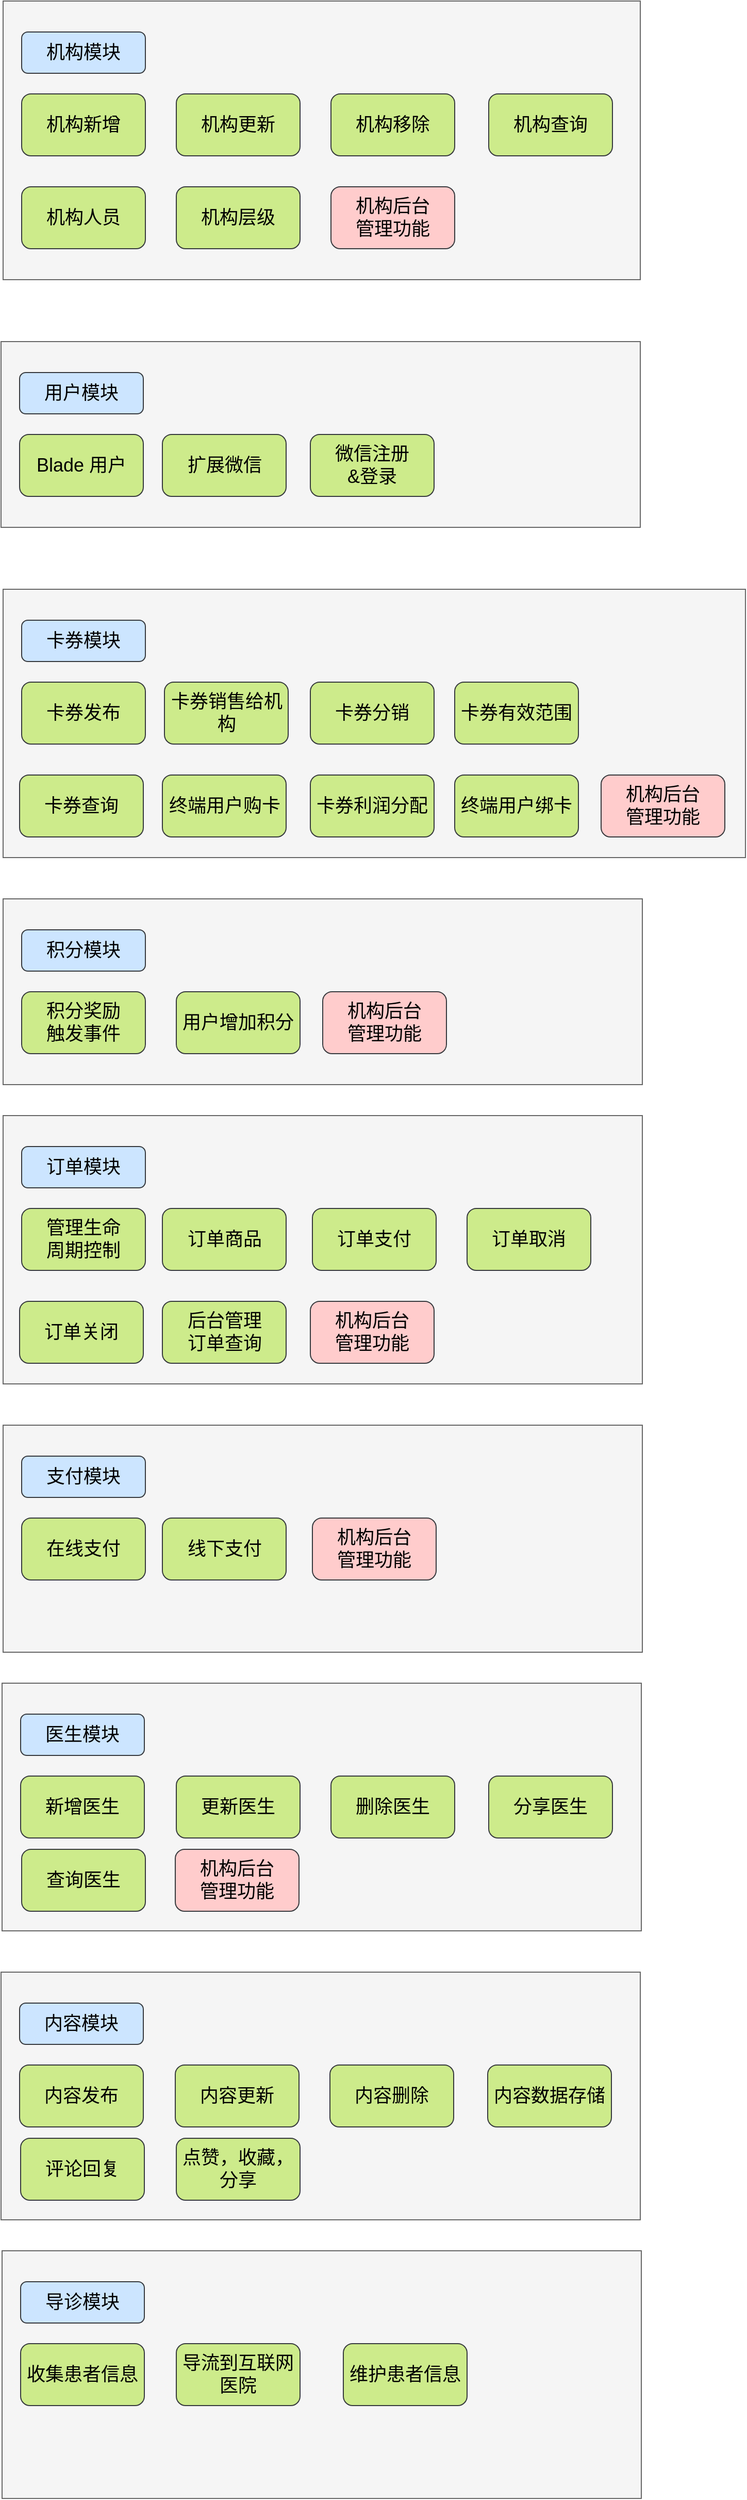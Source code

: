 <mxfile version="20.6.0" type="github">
  <diagram id="eNkfV0XAbYjv7dDU_iYc" name="第 1 页">
    <mxGraphModel dx="1835" dy="1053" grid="1" gridSize="10" guides="1" tooltips="1" connect="1" arrows="1" fold="1" page="1" pageScale="1" pageWidth="413" pageHeight="291" math="0" shadow="0">
      <root>
        <mxCell id="0" />
        <mxCell id="1" parent="0" />
        <mxCell id="SsoEdK-T8yu-xdgHH_tw-1" value="" style="rounded=0;whiteSpace=wrap;html=1;fillColor=#f5f5f5;fontColor=#333333;strokeColor=#666666;" vertex="1" parent="1">
          <mxGeometry x="-70" y="-190" width="618" height="270" as="geometry" />
        </mxCell>
        <mxCell id="SsoEdK-T8yu-xdgHH_tw-2" value="&lt;font style=&quot;font-size: 18px;&quot;&gt;机构新增&lt;/font&gt;" style="rounded=1;whiteSpace=wrap;html=1;fillColor=#cdeb8b;strokeColor=#36393d;" vertex="1" parent="1">
          <mxGeometry x="-52" y="-100" width="120" height="60" as="geometry" />
        </mxCell>
        <mxCell id="SsoEdK-T8yu-xdgHH_tw-3" value="&lt;font style=&quot;font-size: 18px;&quot;&gt;机构更新&lt;/font&gt;" style="rounded=1;whiteSpace=wrap;html=1;fillColor=#cdeb8b;strokeColor=#36393d;" vertex="1" parent="1">
          <mxGeometry x="98" y="-100" width="120" height="60" as="geometry" />
        </mxCell>
        <mxCell id="SsoEdK-T8yu-xdgHH_tw-4" value="&lt;font style=&quot;font-size: 18px;&quot;&gt;机构移除&lt;/font&gt;" style="rounded=1;whiteSpace=wrap;html=1;fillColor=#cdeb8b;strokeColor=#36393d;" vertex="1" parent="1">
          <mxGeometry x="248" y="-100" width="120" height="60" as="geometry" />
        </mxCell>
        <mxCell id="SsoEdK-T8yu-xdgHH_tw-5" value="&lt;font style=&quot;font-size: 18px;&quot;&gt;机构查询&lt;/font&gt;" style="rounded=1;whiteSpace=wrap;html=1;fillColor=#cdeb8b;strokeColor=#36393d;" vertex="1" parent="1">
          <mxGeometry x="401" y="-100" width="120" height="60" as="geometry" />
        </mxCell>
        <mxCell id="SsoEdK-T8yu-xdgHH_tw-6" value="&lt;font style=&quot;font-size: 18px;&quot;&gt;机构层级&lt;/font&gt;" style="rounded=1;whiteSpace=wrap;html=1;fillColor=#cdeb8b;strokeColor=#36393d;" vertex="1" parent="1">
          <mxGeometry x="98" y="-10" width="120" height="60" as="geometry" />
        </mxCell>
        <mxCell id="SsoEdK-T8yu-xdgHH_tw-7" value="&lt;font style=&quot;font-size: 18px;&quot;&gt;机构人员&lt;/font&gt;" style="rounded=1;whiteSpace=wrap;html=1;fillColor=#cdeb8b;strokeColor=#36393d;" vertex="1" parent="1">
          <mxGeometry x="-52" y="-10" width="120" height="60" as="geometry" />
        </mxCell>
        <mxCell id="SsoEdK-T8yu-xdgHH_tw-8" value="&lt;font style=&quot;font-size: 18px;&quot;&gt;机构模块&lt;/font&gt;" style="rounded=1;whiteSpace=wrap;html=1;fillColor=#cce5ff;strokeColor=#36393d;" vertex="1" parent="1">
          <mxGeometry x="-52" y="-160" width="120" height="40" as="geometry" />
        </mxCell>
        <mxCell id="SsoEdK-T8yu-xdgHH_tw-9" value="&lt;font style=&quot;font-size: 18px;&quot;&gt;机构后台&lt;br&gt;管理功能&lt;/font&gt;" style="rounded=1;whiteSpace=wrap;html=1;fillColor=#ffcccc;strokeColor=#36393d;" vertex="1" parent="1">
          <mxGeometry x="248" y="-10" width="120" height="60" as="geometry" />
        </mxCell>
        <mxCell id="SsoEdK-T8yu-xdgHH_tw-10" value="" style="rounded=0;whiteSpace=wrap;html=1;fillColor=#f5f5f5;fontColor=#333333;strokeColor=#666666;" vertex="1" parent="1">
          <mxGeometry x="-72" y="140" width="620" height="180" as="geometry" />
        </mxCell>
        <mxCell id="SsoEdK-T8yu-xdgHH_tw-11" value="&lt;span style=&quot;font-size: 18px;&quot;&gt;Blade 用户&lt;/span&gt;" style="rounded=1;whiteSpace=wrap;html=1;fillColor=#cdeb8b;strokeColor=#36393d;" vertex="1" parent="1">
          <mxGeometry x="-54" y="230" width="120" height="60" as="geometry" />
        </mxCell>
        <mxCell id="SsoEdK-T8yu-xdgHH_tw-12" value="&lt;font style=&quot;font-size: 18px;&quot;&gt;微信注册&lt;br&gt;&amp;amp;登录&lt;/font&gt;" style="rounded=1;whiteSpace=wrap;html=1;fillColor=#cdeb8b;strokeColor=#36393d;" vertex="1" parent="1">
          <mxGeometry x="228" y="230" width="120" height="60" as="geometry" />
        </mxCell>
        <mxCell id="SsoEdK-T8yu-xdgHH_tw-17" value="&lt;font style=&quot;font-size: 18px;&quot;&gt;用户模块&lt;/font&gt;" style="rounded=1;whiteSpace=wrap;html=1;fillColor=#cce5ff;strokeColor=#36393d;" vertex="1" parent="1">
          <mxGeometry x="-54" y="170" width="120" height="40" as="geometry" />
        </mxCell>
        <mxCell id="SsoEdK-T8yu-xdgHH_tw-21" value="&lt;span style=&quot;font-size: 18px;&quot;&gt;扩展微信&lt;/span&gt;" style="rounded=1;whiteSpace=wrap;html=1;fillColor=#cdeb8b;strokeColor=#36393d;" vertex="1" parent="1">
          <mxGeometry x="84.5" y="230" width="120" height="60" as="geometry" />
        </mxCell>
        <mxCell id="SsoEdK-T8yu-xdgHH_tw-23" value="" style="rounded=0;whiteSpace=wrap;html=1;fillColor=#f5f5f5;fontColor=#333333;strokeColor=#666666;" vertex="1" parent="1">
          <mxGeometry x="-70" y="380" width="720" height="260" as="geometry" />
        </mxCell>
        <mxCell id="SsoEdK-T8yu-xdgHH_tw-24" value="&lt;span style=&quot;font-size: 18px;&quot;&gt;卡券发布&lt;/span&gt;" style="rounded=1;whiteSpace=wrap;html=1;fillColor=#cdeb8b;strokeColor=#36393d;" vertex="1" parent="1">
          <mxGeometry x="-52" y="470" width="120" height="60" as="geometry" />
        </mxCell>
        <mxCell id="SsoEdK-T8yu-xdgHH_tw-25" value="&lt;span style=&quot;font-size: 18px;&quot;&gt;卡券销售给机构&lt;/span&gt;" style="rounded=1;whiteSpace=wrap;html=1;fillColor=#cdeb8b;strokeColor=#36393d;" vertex="1" parent="1">
          <mxGeometry x="86.5" y="470" width="120" height="60" as="geometry" />
        </mxCell>
        <mxCell id="SsoEdK-T8yu-xdgHH_tw-26" value="&lt;font style=&quot;font-size: 18px;&quot;&gt;卡券模块&lt;/font&gt;" style="rounded=1;whiteSpace=wrap;html=1;fillColor=#cce5ff;strokeColor=#36393d;" vertex="1" parent="1">
          <mxGeometry x="-52" y="410" width="120" height="40" as="geometry" />
        </mxCell>
        <mxCell id="SsoEdK-T8yu-xdgHH_tw-27" value="&lt;span style=&quot;font-size: 18px;&quot;&gt;卡券分销&lt;/span&gt;" style="rounded=1;whiteSpace=wrap;html=1;fillColor=#cdeb8b;strokeColor=#36393d;" vertex="1" parent="1">
          <mxGeometry x="228" y="470" width="120" height="60" as="geometry" />
        </mxCell>
        <mxCell id="SsoEdK-T8yu-xdgHH_tw-28" value="&lt;span style=&quot;font-size: 18px;&quot;&gt;卡券有效范围&lt;/span&gt;" style="rounded=1;whiteSpace=wrap;html=1;fillColor=#cdeb8b;strokeColor=#36393d;" vertex="1" parent="1">
          <mxGeometry x="368" y="470" width="120" height="60" as="geometry" />
        </mxCell>
        <mxCell id="SsoEdK-T8yu-xdgHH_tw-29" value="&lt;span style=&quot;font-size: 18px;&quot;&gt;卡券查询&lt;/span&gt;" style="rounded=1;whiteSpace=wrap;html=1;fillColor=#cdeb8b;strokeColor=#36393d;" vertex="1" parent="1">
          <mxGeometry x="-54" y="560" width="120" height="60" as="geometry" />
        </mxCell>
        <mxCell id="SsoEdK-T8yu-xdgHH_tw-30" value="&lt;span style=&quot;font-size: 18px;&quot;&gt;终端用户购卡&lt;/span&gt;" style="rounded=1;whiteSpace=wrap;html=1;fillColor=#cdeb8b;strokeColor=#36393d;" vertex="1" parent="1">
          <mxGeometry x="84.5" y="560" width="120" height="60" as="geometry" />
        </mxCell>
        <mxCell id="SsoEdK-T8yu-xdgHH_tw-31" value="&lt;span style=&quot;font-size: 18px;&quot;&gt;卡券利润分配&lt;/span&gt;" style="rounded=1;whiteSpace=wrap;html=1;fillColor=#cdeb8b;strokeColor=#36393d;" vertex="1" parent="1">
          <mxGeometry x="228" y="560" width="120" height="60" as="geometry" />
        </mxCell>
        <mxCell id="SsoEdK-T8yu-xdgHH_tw-32" value="&lt;span style=&quot;font-size: 18px;&quot;&gt;终端用户绑卡&lt;/span&gt;" style="rounded=1;whiteSpace=wrap;html=1;fillColor=#cdeb8b;strokeColor=#36393d;" vertex="1" parent="1">
          <mxGeometry x="368" y="560" width="120" height="60" as="geometry" />
        </mxCell>
        <mxCell id="SsoEdK-T8yu-xdgHH_tw-33" value="" style="rounded=0;whiteSpace=wrap;html=1;fillColor=#f5f5f5;fontColor=#333333;strokeColor=#666666;" vertex="1" parent="1">
          <mxGeometry x="-70" y="680" width="620" height="180" as="geometry" />
        </mxCell>
        <mxCell id="SsoEdK-T8yu-xdgHH_tw-34" value="&lt;span style=&quot;font-size: 18px;&quot;&gt;积分奖励&lt;br&gt;触发事件&lt;/span&gt;" style="rounded=1;whiteSpace=wrap;html=1;fillColor=#cdeb8b;strokeColor=#36393d;" vertex="1" parent="1">
          <mxGeometry x="-52" y="770" width="120" height="60" as="geometry" />
        </mxCell>
        <mxCell id="SsoEdK-T8yu-xdgHH_tw-36" value="&lt;font style=&quot;font-size: 18px;&quot;&gt;积分模块&lt;/font&gt;" style="rounded=1;whiteSpace=wrap;html=1;fillColor=#cce5ff;strokeColor=#36393d;" vertex="1" parent="1">
          <mxGeometry x="-52" y="710" width="120" height="40" as="geometry" />
        </mxCell>
        <mxCell id="SsoEdK-T8yu-xdgHH_tw-42" value="&lt;span style=&quot;font-size: 18px;&quot;&gt;用户增加积分&lt;/span&gt;" style="rounded=1;whiteSpace=wrap;html=1;fillColor=#cdeb8b;strokeColor=#36393d;" vertex="1" parent="1">
          <mxGeometry x="98" y="770" width="120" height="60" as="geometry" />
        </mxCell>
        <mxCell id="SsoEdK-T8yu-xdgHH_tw-43" value="" style="rounded=0;whiteSpace=wrap;html=1;fillColor=#f5f5f5;fontColor=#333333;strokeColor=#666666;" vertex="1" parent="1">
          <mxGeometry x="-70" y="890" width="620" height="260" as="geometry" />
        </mxCell>
        <mxCell id="SsoEdK-T8yu-xdgHH_tw-44" value="&lt;span style=&quot;font-size: 18px;&quot;&gt;管理生命&lt;br&gt;周期控制&lt;/span&gt;" style="rounded=1;whiteSpace=wrap;html=1;fillColor=#cdeb8b;strokeColor=#36393d;" vertex="1" parent="1">
          <mxGeometry x="-52" y="980" width="120" height="60" as="geometry" />
        </mxCell>
        <mxCell id="SsoEdK-T8yu-xdgHH_tw-45" value="&lt;font style=&quot;font-size: 18px;&quot;&gt;订单模块&lt;/font&gt;" style="rounded=1;whiteSpace=wrap;html=1;fillColor=#cce5ff;strokeColor=#36393d;" vertex="1" parent="1">
          <mxGeometry x="-52" y="920" width="120" height="40" as="geometry" />
        </mxCell>
        <mxCell id="SsoEdK-T8yu-xdgHH_tw-46" value="&lt;span style=&quot;font-size: 18px;&quot;&gt;后台管理&lt;br&gt;订单查询&lt;/span&gt;" style="rounded=1;whiteSpace=wrap;html=1;fillColor=#cdeb8b;strokeColor=#36393d;" vertex="1" parent="1">
          <mxGeometry x="84.5" y="1070" width="120" height="60" as="geometry" />
        </mxCell>
        <mxCell id="SsoEdK-T8yu-xdgHH_tw-47" value="&lt;span style=&quot;font-size: 18px;&quot;&gt;订单商品&lt;/span&gt;" style="rounded=1;whiteSpace=wrap;html=1;fillColor=#cdeb8b;strokeColor=#36393d;" vertex="1" parent="1">
          <mxGeometry x="84.5" y="980" width="120" height="60" as="geometry" />
        </mxCell>
        <mxCell id="SsoEdK-T8yu-xdgHH_tw-48" value="&lt;span style=&quot;font-size: 18px;&quot;&gt;订单支付&lt;/span&gt;" style="rounded=1;whiteSpace=wrap;html=1;fillColor=#cdeb8b;strokeColor=#36393d;" vertex="1" parent="1">
          <mxGeometry x="230" y="980" width="120" height="60" as="geometry" />
        </mxCell>
        <mxCell id="SsoEdK-T8yu-xdgHH_tw-49" value="&lt;span style=&quot;font-size: 18px;&quot;&gt;订单取消&lt;/span&gt;" style="rounded=1;whiteSpace=wrap;html=1;fillColor=#cdeb8b;strokeColor=#36393d;" vertex="1" parent="1">
          <mxGeometry x="380" y="980" width="120" height="60" as="geometry" />
        </mxCell>
        <mxCell id="SsoEdK-T8yu-xdgHH_tw-50" value="&lt;span style=&quot;font-size: 18px;&quot;&gt;订单关闭&lt;/span&gt;" style="rounded=1;whiteSpace=wrap;html=1;fillColor=#cdeb8b;strokeColor=#36393d;" vertex="1" parent="1">
          <mxGeometry x="-54" y="1070" width="120" height="60" as="geometry" />
        </mxCell>
        <mxCell id="SsoEdK-T8yu-xdgHH_tw-51" value="" style="rounded=0;whiteSpace=wrap;html=1;fillColor=#f5f5f5;fontColor=#333333;strokeColor=#666666;" vertex="1" parent="1">
          <mxGeometry x="-70" y="1190" width="620" height="220" as="geometry" />
        </mxCell>
        <mxCell id="SsoEdK-T8yu-xdgHH_tw-52" value="&lt;span style=&quot;font-size: 18px;&quot;&gt;在线支付&lt;/span&gt;" style="rounded=1;whiteSpace=wrap;html=1;fillColor=#cdeb8b;strokeColor=#36393d;" vertex="1" parent="1">
          <mxGeometry x="-52" y="1280" width="120" height="60" as="geometry" />
        </mxCell>
        <mxCell id="SsoEdK-T8yu-xdgHH_tw-53" value="&lt;font style=&quot;font-size: 18px;&quot;&gt;支付模块&lt;/font&gt;" style="rounded=1;whiteSpace=wrap;html=1;fillColor=#cce5ff;strokeColor=#36393d;" vertex="1" parent="1">
          <mxGeometry x="-52" y="1220" width="120" height="40" as="geometry" />
        </mxCell>
        <mxCell id="SsoEdK-T8yu-xdgHH_tw-55" value="&lt;span style=&quot;font-size: 18px;&quot;&gt;线下支付&lt;/span&gt;" style="rounded=1;whiteSpace=wrap;html=1;fillColor=#cdeb8b;strokeColor=#36393d;" vertex="1" parent="1">
          <mxGeometry x="84.5" y="1280" width="120" height="60" as="geometry" />
        </mxCell>
        <mxCell id="SsoEdK-T8yu-xdgHH_tw-59" value="" style="rounded=0;whiteSpace=wrap;html=1;fillColor=#f5f5f5;fontColor=#333333;strokeColor=#666666;" vertex="1" parent="1">
          <mxGeometry x="-71" y="1440" width="620" height="240" as="geometry" />
        </mxCell>
        <mxCell id="SsoEdK-T8yu-xdgHH_tw-60" value="&lt;span style=&quot;font-size: 18px;&quot;&gt;新增医生&lt;/span&gt;" style="rounded=1;whiteSpace=wrap;html=1;fillColor=#cdeb8b;strokeColor=#36393d;" vertex="1" parent="1">
          <mxGeometry x="-53" y="1530" width="120" height="60" as="geometry" />
        </mxCell>
        <mxCell id="SsoEdK-T8yu-xdgHH_tw-61" value="&lt;font style=&quot;font-size: 18px;&quot;&gt;医生模块&lt;/font&gt;" style="rounded=1;whiteSpace=wrap;html=1;fillColor=#cce5ff;strokeColor=#36393d;" vertex="1" parent="1">
          <mxGeometry x="-53" y="1470" width="120" height="40" as="geometry" />
        </mxCell>
        <mxCell id="SsoEdK-T8yu-xdgHH_tw-63" value="&lt;span style=&quot;font-size: 18px;&quot;&gt;分享医生&lt;/span&gt;" style="rounded=1;whiteSpace=wrap;html=1;fillColor=#cdeb8b;strokeColor=#36393d;" vertex="1" parent="1">
          <mxGeometry x="401" y="1530" width="120" height="60" as="geometry" />
        </mxCell>
        <mxCell id="SsoEdK-T8yu-xdgHH_tw-64" value="&lt;span style=&quot;font-size: 18px;&quot;&gt;更新医生&lt;/span&gt;" style="rounded=1;whiteSpace=wrap;html=1;fillColor=#cdeb8b;strokeColor=#36393d;" vertex="1" parent="1">
          <mxGeometry x="98" y="1530" width="120" height="60" as="geometry" />
        </mxCell>
        <mxCell id="SsoEdK-T8yu-xdgHH_tw-65" value="&lt;span style=&quot;font-size: 18px;&quot;&gt;删除医生&lt;/span&gt;" style="rounded=1;whiteSpace=wrap;html=1;fillColor=#cdeb8b;strokeColor=#36393d;" vertex="1" parent="1">
          <mxGeometry x="248" y="1530" width="120" height="60" as="geometry" />
        </mxCell>
        <mxCell id="SsoEdK-T8yu-xdgHH_tw-66" value="&lt;span style=&quot;font-size: 18px;&quot;&gt;查询医生&lt;/span&gt;" style="rounded=1;whiteSpace=wrap;html=1;fillColor=#cdeb8b;strokeColor=#36393d;" vertex="1" parent="1">
          <mxGeometry x="-52" y="1601" width="120" height="60" as="geometry" />
        </mxCell>
        <mxCell id="SsoEdK-T8yu-xdgHH_tw-68" value="" style="rounded=0;whiteSpace=wrap;html=1;fillColor=#f5f5f5;fontColor=#333333;strokeColor=#666666;" vertex="1" parent="1">
          <mxGeometry x="-72" y="1720" width="620" height="240" as="geometry" />
        </mxCell>
        <mxCell id="SsoEdK-T8yu-xdgHH_tw-69" value="&lt;span style=&quot;font-size: 18px;&quot;&gt;内容发布&lt;/span&gt;" style="rounded=1;whiteSpace=wrap;html=1;fillColor=#cdeb8b;strokeColor=#36393d;" vertex="1" parent="1">
          <mxGeometry x="-54" y="1810" width="120" height="60" as="geometry" />
        </mxCell>
        <mxCell id="SsoEdK-T8yu-xdgHH_tw-70" value="&lt;font style=&quot;font-size: 18px;&quot;&gt;内容模块&lt;/font&gt;" style="rounded=1;whiteSpace=wrap;html=1;fillColor=#cce5ff;strokeColor=#36393d;" vertex="1" parent="1">
          <mxGeometry x="-54" y="1750" width="120" height="40" as="geometry" />
        </mxCell>
        <mxCell id="SsoEdK-T8yu-xdgHH_tw-71" value="&lt;span style=&quot;font-size: 18px;&quot;&gt;内容数据存储&lt;/span&gt;" style="rounded=1;whiteSpace=wrap;html=1;fillColor=#cdeb8b;strokeColor=#36393d;" vertex="1" parent="1">
          <mxGeometry x="400" y="1810" width="120" height="60" as="geometry" />
        </mxCell>
        <mxCell id="SsoEdK-T8yu-xdgHH_tw-72" value="&lt;span style=&quot;font-size: 18px;&quot;&gt;内容更新&lt;/span&gt;" style="rounded=1;whiteSpace=wrap;html=1;fillColor=#cdeb8b;strokeColor=#36393d;" vertex="1" parent="1">
          <mxGeometry x="97" y="1810" width="120" height="60" as="geometry" />
        </mxCell>
        <mxCell id="SsoEdK-T8yu-xdgHH_tw-73" value="&lt;span style=&quot;font-size: 18px;&quot;&gt;内容删除&lt;/span&gt;" style="rounded=1;whiteSpace=wrap;html=1;fillColor=#cdeb8b;strokeColor=#36393d;" vertex="1" parent="1">
          <mxGeometry x="247" y="1810" width="120" height="60" as="geometry" />
        </mxCell>
        <mxCell id="SsoEdK-T8yu-xdgHH_tw-74" value="&lt;span style=&quot;font-size: 18px;&quot;&gt;评论回复&lt;/span&gt;" style="rounded=1;whiteSpace=wrap;html=1;fillColor=#cdeb8b;strokeColor=#36393d;" vertex="1" parent="1">
          <mxGeometry x="-53" y="1881" width="120" height="60" as="geometry" />
        </mxCell>
        <mxCell id="SsoEdK-T8yu-xdgHH_tw-75" value="&lt;span style=&quot;font-size: 18px;&quot;&gt;点赞，收藏，分享&lt;/span&gt;" style="rounded=1;whiteSpace=wrap;html=1;fillColor=#cdeb8b;strokeColor=#36393d;" vertex="1" parent="1">
          <mxGeometry x="98" y="1881" width="120" height="60" as="geometry" />
        </mxCell>
        <mxCell id="SsoEdK-T8yu-xdgHH_tw-76" value="" style="rounded=0;whiteSpace=wrap;html=1;fillColor=#f5f5f5;fontColor=#333333;strokeColor=#666666;" vertex="1" parent="1">
          <mxGeometry x="-71" y="1990" width="620" height="240" as="geometry" />
        </mxCell>
        <mxCell id="SsoEdK-T8yu-xdgHH_tw-77" value="&lt;span style=&quot;font-size: 18px;&quot;&gt;收集患者信息&lt;/span&gt;" style="rounded=1;whiteSpace=wrap;html=1;fillColor=#cdeb8b;strokeColor=#36393d;" vertex="1" parent="1">
          <mxGeometry x="-53" y="2080" width="120" height="60" as="geometry" />
        </mxCell>
        <mxCell id="SsoEdK-T8yu-xdgHH_tw-78" value="&lt;font style=&quot;font-size: 18px;&quot;&gt;导诊模块&lt;/font&gt;" style="rounded=1;whiteSpace=wrap;html=1;fillColor=#cce5ff;strokeColor=#36393d;" vertex="1" parent="1">
          <mxGeometry x="-53" y="2020" width="120" height="40" as="geometry" />
        </mxCell>
        <mxCell id="SsoEdK-T8yu-xdgHH_tw-80" value="&lt;span style=&quot;font-size: 18px;&quot;&gt;导流到互联网医院&lt;/span&gt;" style="rounded=1;whiteSpace=wrap;html=1;fillColor=#cdeb8b;strokeColor=#36393d;" vertex="1" parent="1">
          <mxGeometry x="98" y="2080" width="120" height="60" as="geometry" />
        </mxCell>
        <mxCell id="SsoEdK-T8yu-xdgHH_tw-83" value="&lt;span style=&quot;font-size: 18px;&quot;&gt;维护患者信息&lt;/span&gt;" style="rounded=1;whiteSpace=wrap;html=1;fillColor=#cdeb8b;strokeColor=#36393d;" vertex="1" parent="1">
          <mxGeometry x="260" y="2080" width="120" height="60" as="geometry" />
        </mxCell>
        <mxCell id="SsoEdK-T8yu-xdgHH_tw-84" value="&lt;font style=&quot;font-size: 18px;&quot;&gt;机构后台&lt;br&gt;管理功能&lt;/font&gt;" style="rounded=1;whiteSpace=wrap;html=1;fillColor=#ffcccc;strokeColor=#36393d;" vertex="1" parent="1">
          <mxGeometry x="510" y="560" width="120" height="60" as="geometry" />
        </mxCell>
        <mxCell id="SsoEdK-T8yu-xdgHH_tw-85" value="&lt;font style=&quot;font-size: 18px;&quot;&gt;机构后台&lt;br&gt;管理功能&lt;/font&gt;" style="rounded=1;whiteSpace=wrap;html=1;fillColor=#ffcccc;strokeColor=#36393d;" vertex="1" parent="1">
          <mxGeometry x="240" y="770" width="120" height="60" as="geometry" />
        </mxCell>
        <mxCell id="SsoEdK-T8yu-xdgHH_tw-86" value="&lt;font style=&quot;font-size: 18px;&quot;&gt;机构后台&lt;br&gt;管理功能&lt;/font&gt;" style="rounded=1;whiteSpace=wrap;html=1;fillColor=#ffcccc;strokeColor=#36393d;" vertex="1" parent="1">
          <mxGeometry x="228" y="1070" width="120" height="60" as="geometry" />
        </mxCell>
        <mxCell id="SsoEdK-T8yu-xdgHH_tw-87" value="&lt;font style=&quot;font-size: 18px;&quot;&gt;机构后台&lt;br&gt;管理功能&lt;/font&gt;" style="rounded=1;whiteSpace=wrap;html=1;fillColor=#ffcccc;strokeColor=#36393d;" vertex="1" parent="1">
          <mxGeometry x="230" y="1280" width="120" height="60" as="geometry" />
        </mxCell>
        <mxCell id="SsoEdK-T8yu-xdgHH_tw-88" value="&lt;font style=&quot;font-size: 18px;&quot;&gt;机构后台&lt;br&gt;管理功能&lt;/font&gt;" style="rounded=1;whiteSpace=wrap;html=1;fillColor=#ffcccc;strokeColor=#36393d;" vertex="1" parent="1">
          <mxGeometry x="97" y="1601" width="120" height="60" as="geometry" />
        </mxCell>
      </root>
    </mxGraphModel>
  </diagram>
</mxfile>

